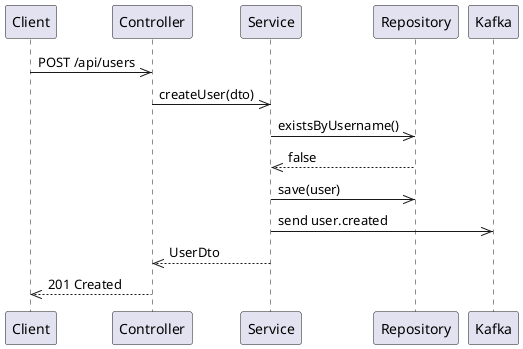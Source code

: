 @startuml sequenceDiagram

    participant Client
    participant Controller
    participant Service
    participant Repository
    participant Kafka
    
    Client->>Controller: POST /api/users
    Controller->>Service: createUser(dto)
    Service->>Repository: existsByUsername()
    Repository-->>Service: false
    Service->>Repository: save(user)
    Service->>Kafka: send user.created
    Service-->>Controller: UserDto
    Controller-->>Client: 201 Created

@enduml

